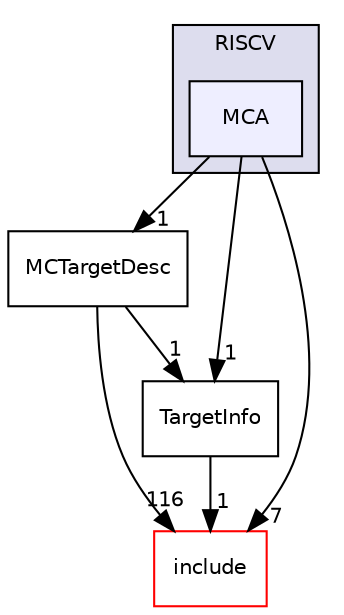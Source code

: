 digraph "lib/Target/RISCV/MCA" {
  bgcolor=transparent;
  compound=true
  node [ fontsize="10", fontname="Helvetica"];
  edge [ labelfontsize="10", labelfontname="Helvetica"];
  subgraph clusterdir_fc62c913e8b7bfce256a9466d87d79c7 {
    graph [ bgcolor="#ddddee", pencolor="black", label="RISCV" fontname="Helvetica", fontsize="10", URL="dir_fc62c913e8b7bfce256a9466d87d79c7.html"]
  dir_5befd611e705f91941cb778df283c98a [shape=box, label="MCA", style="filled", fillcolor="#eeeeff", pencolor="black", URL="dir_5befd611e705f91941cb778df283c98a.html"];
  }
  dir_72076151150f9c89e8fe93bb4df5dbe1 [shape=box label="MCTargetDesc" URL="dir_72076151150f9c89e8fe93bb4df5dbe1.html"];
  dir_d44c64559bbebec7f509842c48db8b23 [shape=box label="include" color="red" URL="dir_d44c64559bbebec7f509842c48db8b23.html"];
  dir_04c42cdfbc306d281ff52dd260421e86 [shape=box label="TargetInfo" URL="dir_04c42cdfbc306d281ff52dd260421e86.html"];
  dir_5befd611e705f91941cb778df283c98a->dir_72076151150f9c89e8fe93bb4df5dbe1 [headlabel="1", labeldistance=1.5 headhref="dir_000179_000180.html"];
  dir_5befd611e705f91941cb778df283c98a->dir_d44c64559bbebec7f509842c48db8b23 [headlabel="7", labeldistance=1.5 headhref="dir_000179_000001.html"];
  dir_5befd611e705f91941cb778df283c98a->dir_04c42cdfbc306d281ff52dd260421e86 [headlabel="1", labeldistance=1.5 headhref="dir_000179_000181.html"];
  dir_72076151150f9c89e8fe93bb4df5dbe1->dir_d44c64559bbebec7f509842c48db8b23 [headlabel="116", labeldistance=1.5 headhref="dir_000180_000001.html"];
  dir_72076151150f9c89e8fe93bb4df5dbe1->dir_04c42cdfbc306d281ff52dd260421e86 [headlabel="1", labeldistance=1.5 headhref="dir_000180_000181.html"];
  dir_04c42cdfbc306d281ff52dd260421e86->dir_d44c64559bbebec7f509842c48db8b23 [headlabel="1", labeldistance=1.5 headhref="dir_000181_000001.html"];
}
